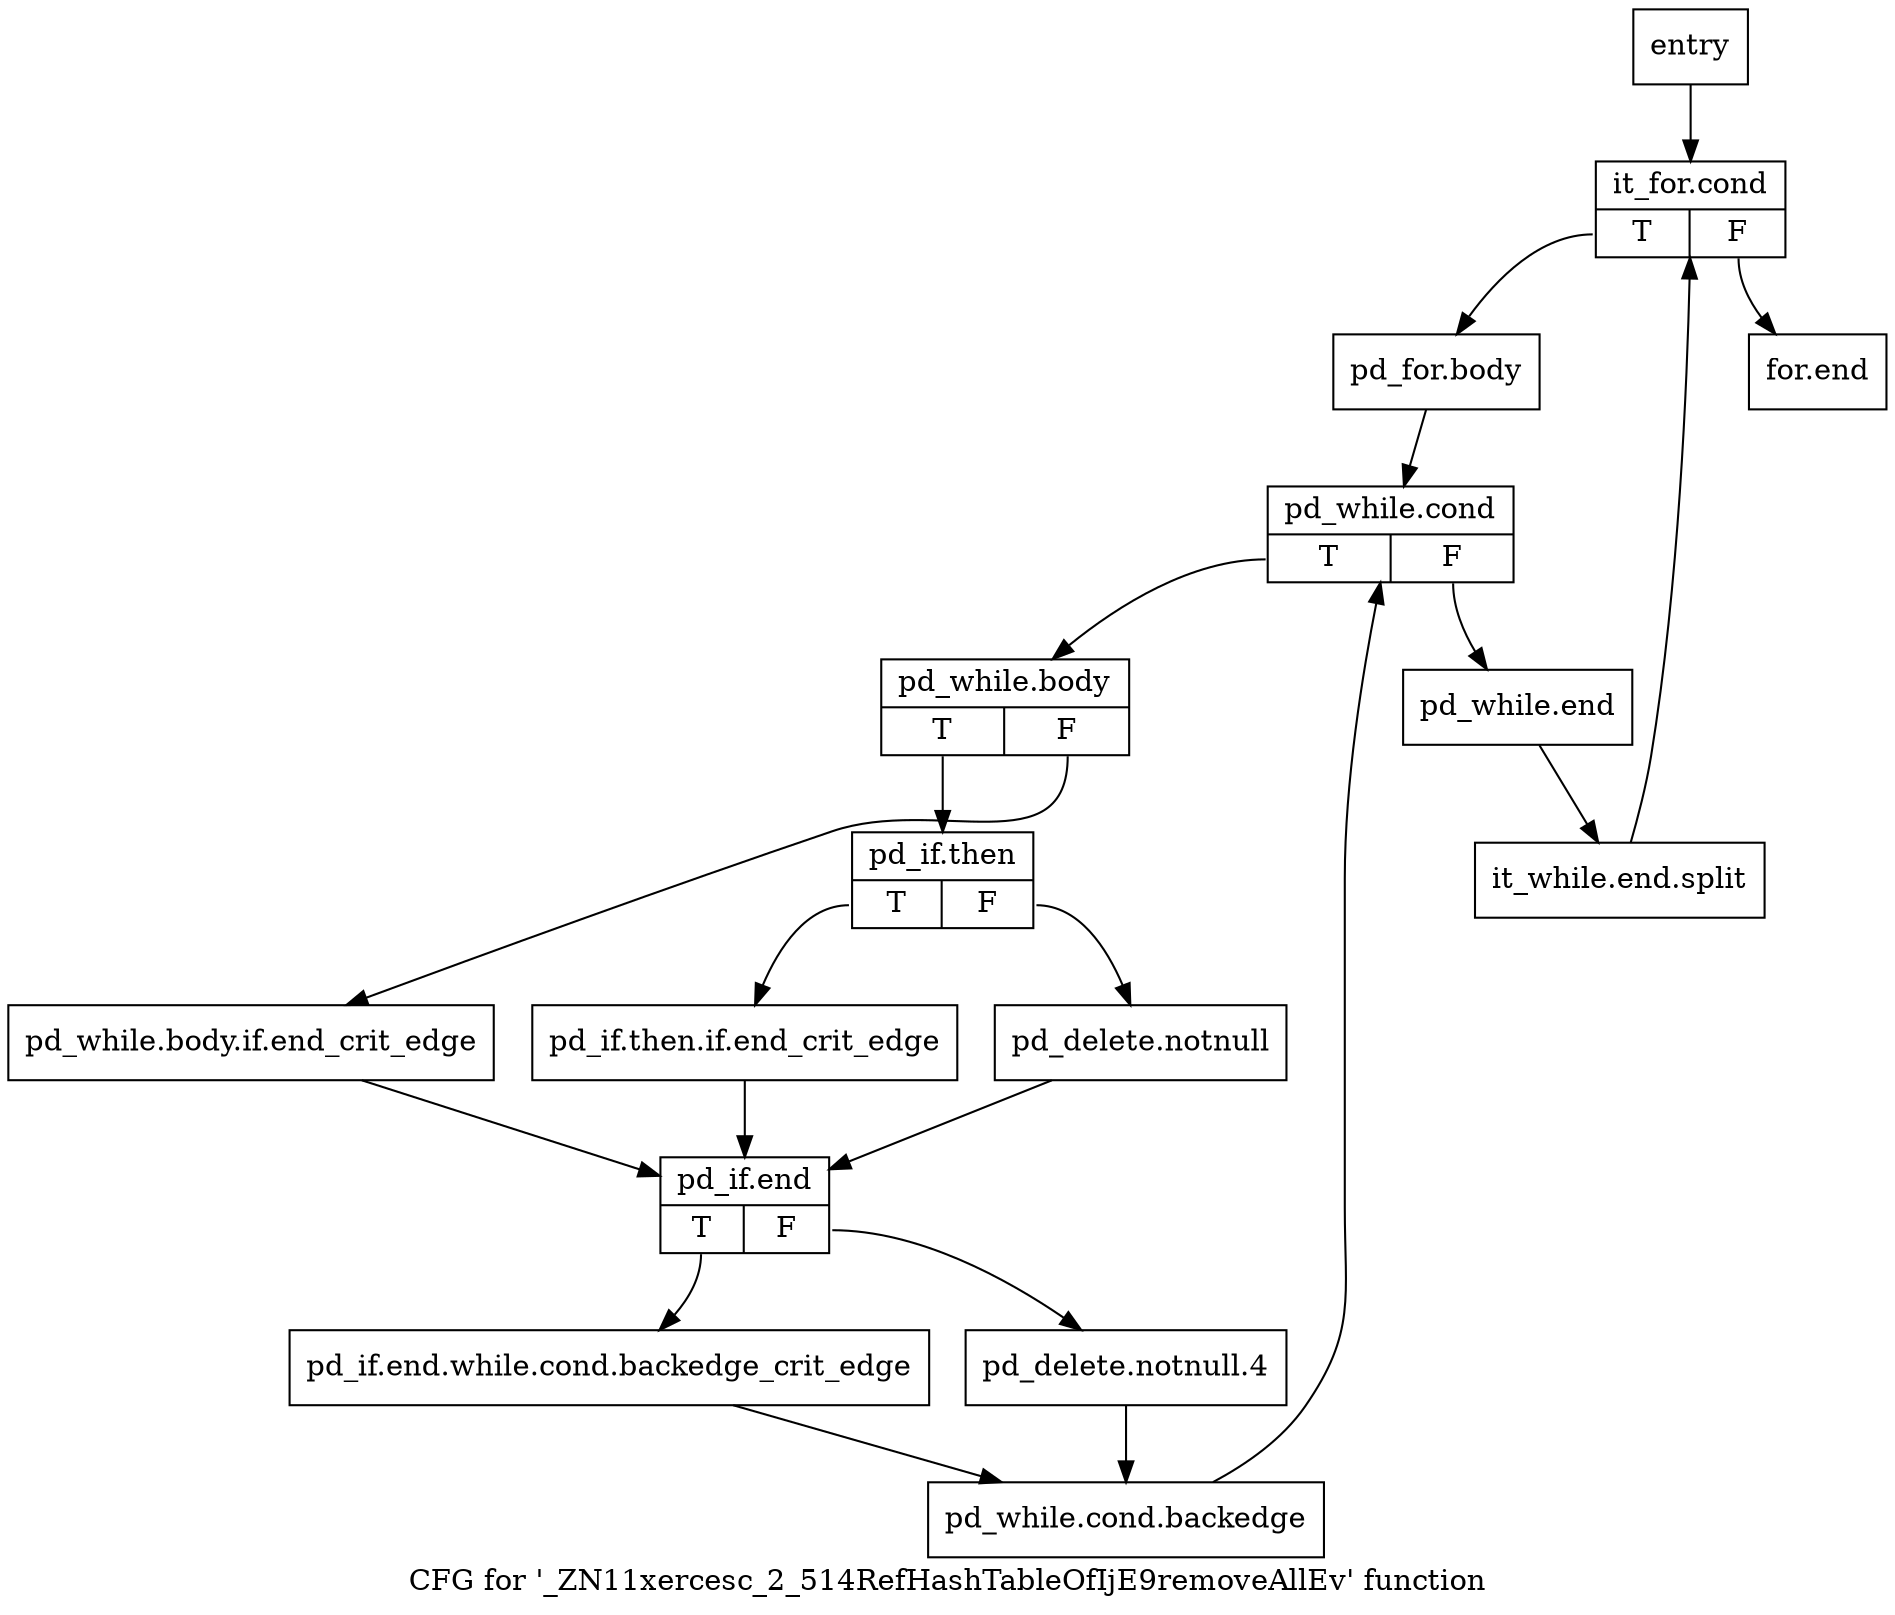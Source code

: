digraph "CFG for '_ZN11xercesc_2_514RefHashTableOfIjE9removeAllEv' function" {
	label="CFG for '_ZN11xercesc_2_514RefHashTableOfIjE9removeAllEv' function";

	Node0x27b9d90 [shape=record,label="{entry}"];
	Node0x27b9d90 -> Node0x27b9de0;
	Node0x27b9de0 [shape=record,label="{it_for.cond|{<s0>T|<s1>F}}"];
	Node0x27b9de0:s0 -> Node0x27b9e30;
	Node0x27b9de0:s1 -> Node0x27ba1f0;
	Node0x27b9e30 [shape=record,label="{pd_for.body}"];
	Node0x27b9e30 -> Node0x27b9e80;
	Node0x27b9e80 [shape=record,label="{pd_while.cond|{<s0>T|<s1>F}}"];
	Node0x27b9e80:s0 -> Node0x27b9ed0;
	Node0x27b9e80:s1 -> Node0x27ba1a0;
	Node0x27b9ed0 [shape=record,label="{pd_while.body|{<s0>T|<s1>F}}"];
	Node0x27b9ed0:s0 -> Node0x27b9f70;
	Node0x27b9ed0:s1 -> Node0x27b9f20;
	Node0x27b9f20 [shape=record,label="{pd_while.body.if.end_crit_edge}"];
	Node0x27b9f20 -> Node0x27ba060;
	Node0x27b9f70 [shape=record,label="{pd_if.then|{<s0>T|<s1>F}}"];
	Node0x27b9f70:s0 -> Node0x27b9fc0;
	Node0x27b9f70:s1 -> Node0x27ba010;
	Node0x27b9fc0 [shape=record,label="{pd_if.then.if.end_crit_edge}"];
	Node0x27b9fc0 -> Node0x27ba060;
	Node0x27ba010 [shape=record,label="{pd_delete.notnull}"];
	Node0x27ba010 -> Node0x27ba060;
	Node0x27ba060 [shape=record,label="{pd_if.end|{<s0>T|<s1>F}}"];
	Node0x27ba060:s0 -> Node0x27ba0b0;
	Node0x27ba060:s1 -> Node0x27ba100;
	Node0x27ba0b0 [shape=record,label="{pd_if.end.while.cond.backedge_crit_edge}"];
	Node0x27ba0b0 -> Node0x27ba150;
	Node0x27ba100 [shape=record,label="{pd_delete.notnull.4}"];
	Node0x27ba100 -> Node0x27ba150;
	Node0x27ba150 [shape=record,label="{pd_while.cond.backedge}"];
	Node0x27ba150 -> Node0x27b9e80;
	Node0x27ba1a0 [shape=record,label="{pd_while.end}"];
	Node0x27ba1a0 -> Node0xa5059e0;
	Node0xa5059e0 [shape=record,label="{it_while.end.split}"];
	Node0xa5059e0 -> Node0x27b9de0;
	Node0x27ba1f0 [shape=record,label="{for.end}"];
}
